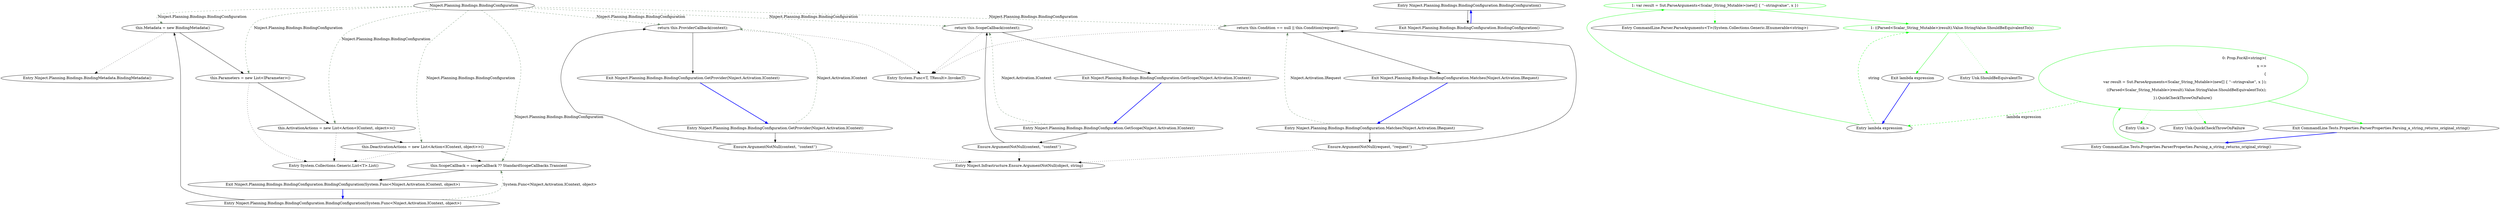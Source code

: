 digraph  {
n25 [label="Ninject.Planning.Bindings.BindingConfiguration", span=""];
n0 [cluster="Ninject.Planning.Bindings.BindingConfiguration.BindingConfiguration()", label="Entry Ninject.Planning.Bindings.BindingConfiguration.BindingConfiguration()", span="37-37"];
n1 [cluster="Ninject.Planning.Bindings.BindingConfiguration.BindingConfiguration()", label="Exit Ninject.Planning.Bindings.BindingConfiguration.BindingConfiguration()", span="37-37"];
n2 [cluster="Ninject.Planning.Bindings.BindingConfiguration.BindingConfiguration(System.Func<Ninject.Activation.IContext, object>)", label="Entry Ninject.Planning.Bindings.BindingConfiguration.BindingConfiguration(System.Func<Ninject.Activation.IContext, object>)", span="43-43"];
n3 [cluster="Ninject.Planning.Bindings.BindingConfiguration.BindingConfiguration(System.Func<Ninject.Activation.IContext, object>)", label="this.Metadata = new BindingMetadata()", span="45-45"];
n7 [cluster="Ninject.Planning.Bindings.BindingConfiguration.BindingConfiguration(System.Func<Ninject.Activation.IContext, object>)", label="this.ScopeCallback = scopeCallback ?? StandardScopeCallbacks.Transient", span="49-49"];
n4 [cluster="Ninject.Planning.Bindings.BindingConfiguration.BindingConfiguration(System.Func<Ninject.Activation.IContext, object>)", label="this.Parameters = new List<IParameter>()", span="46-46"];
n9 [cluster="Ninject.Planning.Bindings.BindingMetadata.BindingMetadata()", label="Entry Ninject.Planning.Bindings.BindingMetadata.BindingMetadata()", span="21-21"];
n5 [cluster="Ninject.Planning.Bindings.BindingConfiguration.BindingConfiguration(System.Func<Ninject.Activation.IContext, object>)", label="this.ActivationActions = new List<Action<IContext, object>>()", span="47-47"];
n10 [cluster="System.Collections.Generic.List<T>.List()", label="Entry System.Collections.Generic.List<T>.List()", span="0-0"];
n6 [cluster="Ninject.Planning.Bindings.BindingConfiguration.BindingConfiguration(System.Func<Ninject.Activation.IContext, object>)", label="this.DeactivationActions = new List<Action<IContext, object>>()", span="48-48"];
n8 [cluster="Ninject.Planning.Bindings.BindingConfiguration.BindingConfiguration(System.Func<Ninject.Activation.IContext, object>)", label="Exit Ninject.Planning.Bindings.BindingConfiguration.BindingConfiguration(System.Func<Ninject.Activation.IContext, object>)", span="43-43"];
n11 [cluster="Ninject.Planning.Bindings.BindingConfiguration.GetProvider(Ninject.Activation.IContext)", label="Entry Ninject.Planning.Bindings.BindingConfiguration.GetProvider(Ninject.Activation.IContext)", span="110-110"];
n12 [cluster="Ninject.Planning.Bindings.BindingConfiguration.GetProvider(Ninject.Activation.IContext)", label="Ensure.ArgumentNotNull(context, ''context'')", span="112-112"];
n13 [cluster="Ninject.Planning.Bindings.BindingConfiguration.GetProvider(Ninject.Activation.IContext)", label="return this.ProviderCallback(context);", span="113-113"];
n15 [cluster="Ninject.Infrastructure.Ensure.ArgumentNotNull(object, string)", label="Entry Ninject.Infrastructure.Ensure.ArgumentNotNull(object, string)", span="17-17"];
n14 [cluster="Ninject.Planning.Bindings.BindingConfiguration.GetProvider(Ninject.Activation.IContext)", label="Exit Ninject.Planning.Bindings.BindingConfiguration.GetProvider(Ninject.Activation.IContext)", span="110-110"];
n16 [cluster="System.Func<T, TResult>.Invoke(T)", label="Entry System.Func<T, TResult>.Invoke(T)", span="0-0"];
n17 [cluster="Ninject.Planning.Bindings.BindingConfiguration.GetScope(Ninject.Activation.IContext)", label="Entry Ninject.Planning.Bindings.BindingConfiguration.GetScope(Ninject.Activation.IContext)", span="121-121"];
n18 [cluster="Ninject.Planning.Bindings.BindingConfiguration.GetScope(Ninject.Activation.IContext)", label="Ensure.ArgumentNotNull(context, ''context'')", span="123-123"];
n19 [cluster="Ninject.Planning.Bindings.BindingConfiguration.GetScope(Ninject.Activation.IContext)", label="return this.ScopeCallback(context);", span="124-124"];
n20 [cluster="Ninject.Planning.Bindings.BindingConfiguration.GetScope(Ninject.Activation.IContext)", label="Exit Ninject.Planning.Bindings.BindingConfiguration.GetScope(Ninject.Activation.IContext)", span="121-121"];
n21 [cluster="Ninject.Planning.Bindings.BindingConfiguration.Matches(Ninject.Activation.IRequest)", label="Entry Ninject.Planning.Bindings.BindingConfiguration.Matches(Ninject.Activation.IRequest)", span="132-132"];
n22 [cluster="Ninject.Planning.Bindings.BindingConfiguration.Matches(Ninject.Activation.IRequest)", label="Ensure.ArgumentNotNull(request, ''request'')", span="134-134"];
n23 [cluster="Ninject.Planning.Bindings.BindingConfiguration.Matches(Ninject.Activation.IRequest)", label="return this.Condition == null || this.Condition(request);", span="135-135"];
n24 [cluster="Ninject.Planning.Bindings.BindingConfiguration.Matches(Ninject.Activation.IRequest)", label="Exit Ninject.Planning.Bindings.BindingConfiguration.Matches(Ninject.Activation.IRequest)", span="132-132"];
m0_9 [cluster="CommandLine.Parser.ParseArguments<T>(System.Collections.Generic.IEnumerable<string>)", file="ParserProperties.cs", label="Entry CommandLine.Parser.ParseArguments<T>(System.Collections.Generic.IEnumerable<string>)", span="85-85"];
m0_5 [cluster="lambda expression", file="ParserProperties.cs", label="Entry lambda expression", span="20-24"];
m0_6 [cluster="lambda expression", color=green, community=0, file="ParserProperties.cs", label="1: var result = Sut.ParseArguments<Scalar_String_Mutable>(new[] { ''--stringvalue'', x })", span="22-22"];
m0_7 [cluster="lambda expression", color=green, community=0, file="ParserProperties.cs", label="1: ((Parsed<Scalar_String_Mutable>)result).Value.StringValue.ShouldBeEquivalentTo(x)", span="23-23"];
m0_8 [cluster="lambda expression", file="ParserProperties.cs", label="Exit lambda expression", span="20-24"];
m0_3 [cluster="Unk.>", file="ParserProperties.cs", label="Entry Unk.>", span=""];
m0_4 [cluster="Unk.QuickCheckThrowOnFailure", file="ParserProperties.cs", label="Entry Unk.QuickCheckThrowOnFailure", span=""];
m0_10 [cluster="Unk.ShouldBeEquivalentTo", file="ParserProperties.cs", label="Entry Unk.ShouldBeEquivalentTo", span=""];
m0_0 [cluster="CommandLine.Tests.Properties.ParserProperties.Parsing_a_string_returns_original_string()", file="ParserProperties.cs", label="Entry CommandLine.Tests.Properties.ParserProperties.Parsing_a_string_returns_original_string()", span="17-17"];
m0_1 [cluster="CommandLine.Tests.Properties.ParserProperties.Parsing_a_string_returns_original_string()", color=green, community=1, file="ParserProperties.cs", label="0: Prop.ForAll<string>(\r\n                x =>\r\n                {\r\n                    var result = Sut.ParseArguments<Scalar_String_Mutable>(new[] { ''--stringvalue'', x });\r\n                    ((Parsed<Scalar_String_Mutable>)result).Value.StringValue.ShouldBeEquivalentTo(x);\r\n                }).QuickCheckThrowOnFailure()", span="19-24"];
m0_2 [cluster="CommandLine.Tests.Properties.ParserProperties.Parsing_a_string_returns_original_string()", file="ParserProperties.cs", label="Exit CommandLine.Tests.Properties.ParserProperties.Parsing_a_string_returns_original_string()", span="17-17"];
n25 -> n3  [color=darkseagreen4, key=1, label="Ninject.Planning.Bindings.BindingConfiguration", style=dashed];
n25 -> n4  [color=darkseagreen4, key=1, label="Ninject.Planning.Bindings.BindingConfiguration", style=dashed];
n25 -> n5  [color=darkseagreen4, key=1, label="Ninject.Planning.Bindings.BindingConfiguration", style=dashed];
n25 -> n6  [color=darkseagreen4, key=1, label="Ninject.Planning.Bindings.BindingConfiguration", style=dashed];
n25 -> n7  [color=darkseagreen4, key=1, label="Ninject.Planning.Bindings.BindingConfiguration", style=dashed];
n25 -> n13  [color=darkseagreen4, key=1, label="Ninject.Planning.Bindings.BindingConfiguration", style=dashed];
n25 -> n19  [color=darkseagreen4, key=1, label="Ninject.Planning.Bindings.BindingConfiguration", style=dashed];
n25 -> n23  [color=darkseagreen4, key=1, label="Ninject.Planning.Bindings.BindingConfiguration", style=dashed];
n0 -> n1  [key=0, style=solid];
n1 -> n0  [color=blue, key=0, style=bold];
n2 -> n3  [key=0, style=solid];
n2 -> n7  [color=darkseagreen4, key=1, label="System.Func<Ninject.Activation.IContext, object>", style=dashed];
n3 -> n4  [key=0, style=solid];
n3 -> n9  [key=2, style=dotted];
n7 -> n8  [key=0, style=solid];
n4 -> n5  [key=0, style=solid];
n4 -> n10  [key=2, style=dotted];
n5 -> n6  [key=0, style=solid];
n5 -> n10  [key=2, style=dotted];
n6 -> n7  [key=0, style=solid];
n6 -> n10  [key=2, style=dotted];
n8 -> n2  [color=blue, key=0, style=bold];
n11 -> n12  [key=0, style=solid];
n11 -> n13  [color=darkseagreen4, key=1, label="Ninject.Activation.IContext", style=dashed];
n12 -> n13  [key=0, style=solid];
n12 -> n15  [key=2, style=dotted];
n13 -> n14  [key=0, style=solid];
n13 -> n16  [key=2, style=dotted];
n14 -> n11  [color=blue, key=0, style=bold];
n17 -> n18  [key=0, style=solid];
n17 -> n19  [color=darkseagreen4, key=1, label="Ninject.Activation.IContext", style=dashed];
n18 -> n19  [key=0, style=solid];
n18 -> n15  [key=2, style=dotted];
n19 -> n20  [key=0, style=solid];
n19 -> n16  [key=2, style=dotted];
n20 -> n17  [color=blue, key=0, style=bold];
n21 -> n22  [key=0, style=solid];
n21 -> n23  [color=darkseagreen4, key=1, label="Ninject.Activation.IRequest", style=dashed];
n22 -> n23  [key=0, style=solid];
n22 -> n15  [key=2, style=dotted];
n23 -> n24  [key=0, style=solid];
n23 -> n16  [key=2, style=dotted];
n24 -> n21  [color=blue, key=0, style=bold];
m0_5 -> m0_6  [color=green, key=0, style=solid];
m0_5 -> m0_7  [color=green, key=1, label=string, style=dashed];
m0_6 -> m0_7  [color=green, key=0, style=solid];
m0_6 -> m0_9  [color=green, key=2, style=dotted];
m0_7 -> m0_8  [color=green, key=0, style=solid];
m0_7 -> m0_10  [color=green, key=2, style=dotted];
m0_8 -> m0_5  [color=blue, key=0, style=bold];
m0_0 -> m0_1  [color=green, key=0, style=solid];
m0_1 -> m0_2  [color=green, key=0, style=solid];
m0_1 -> m0_3  [color=green, key=2, style=dotted];
m0_1 -> m0_4  [color=green, key=2, style=dotted];
m0_1 -> m0_5  [color=green, key=1, label="lambda expression", style=dashed];
m0_2 -> m0_0  [color=blue, key=0, style=bold];
}
